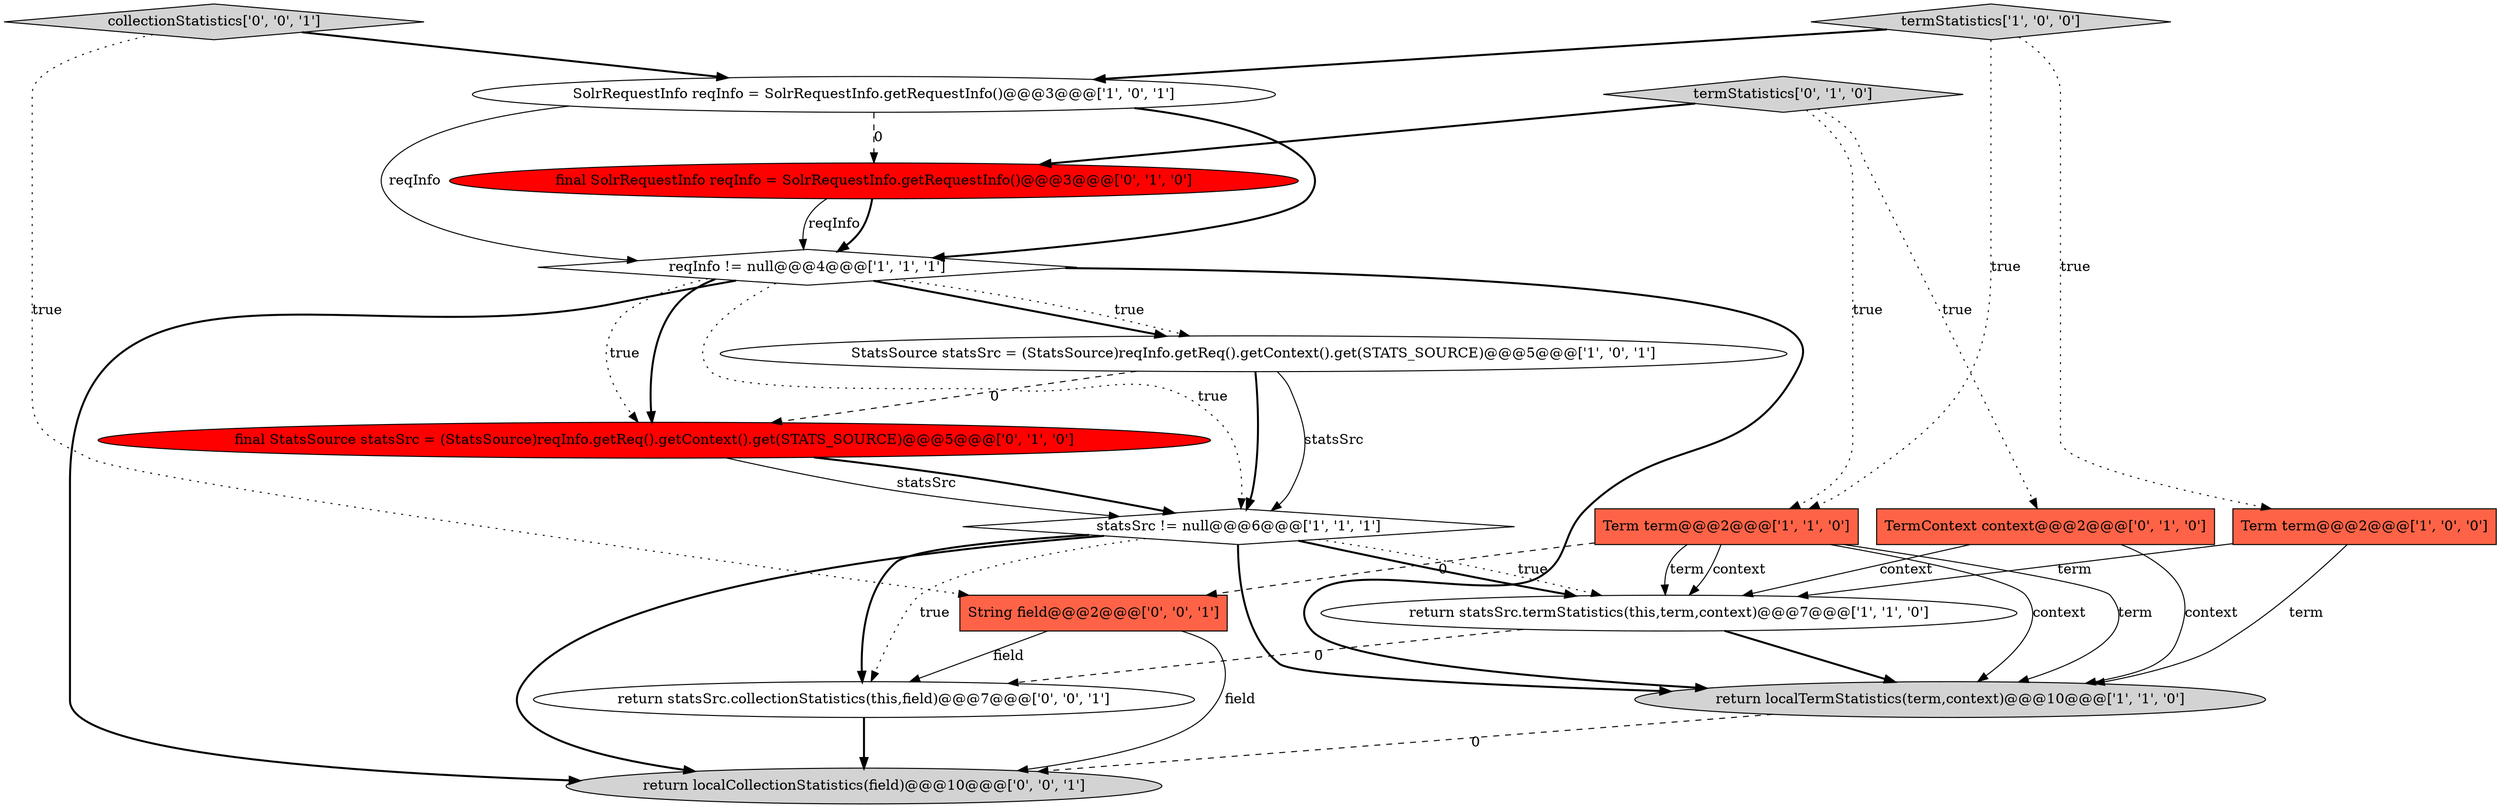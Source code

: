 digraph {
3 [style = filled, label = "return statsSrc.termStatistics(this,term,context)@@@7@@@['1', '1', '0']", fillcolor = white, shape = ellipse image = "AAA0AAABBB1BBB"];
12 [style = filled, label = "termStatistics['0', '1', '0']", fillcolor = lightgray, shape = diamond image = "AAA0AAABBB2BBB"];
15 [style = filled, label = "collectionStatistics['0', '0', '1']", fillcolor = lightgray, shape = diamond image = "AAA0AAABBB3BBB"];
7 [style = filled, label = "return localTermStatistics(term,context)@@@10@@@['1', '1', '0']", fillcolor = lightgray, shape = ellipse image = "AAA0AAABBB1BBB"];
11 [style = filled, label = "final StatsSource statsSrc = (StatsSource)reqInfo.getReq().getContext().get(STATS_SOURCE)@@@5@@@['0', '1', '0']", fillcolor = red, shape = ellipse image = "AAA1AAABBB2BBB"];
13 [style = filled, label = "return localCollectionStatistics(field)@@@10@@@['0', '0', '1']", fillcolor = lightgray, shape = ellipse image = "AAA0AAABBB3BBB"];
14 [style = filled, label = "return statsSrc.collectionStatistics(this,field)@@@7@@@['0', '0', '1']", fillcolor = white, shape = ellipse image = "AAA0AAABBB3BBB"];
1 [style = filled, label = "SolrRequestInfo reqInfo = SolrRequestInfo.getRequestInfo()@@@3@@@['1', '0', '1']", fillcolor = white, shape = ellipse image = "AAA0AAABBB1BBB"];
2 [style = filled, label = "reqInfo != null@@@4@@@['1', '1', '1']", fillcolor = white, shape = diamond image = "AAA0AAABBB1BBB"];
9 [style = filled, label = "TermContext context@@@2@@@['0', '1', '0']", fillcolor = tomato, shape = box image = "AAA0AAABBB2BBB"];
10 [style = filled, label = "final SolrRequestInfo reqInfo = SolrRequestInfo.getRequestInfo()@@@3@@@['0', '1', '0']", fillcolor = red, shape = ellipse image = "AAA1AAABBB2BBB"];
16 [style = filled, label = "String field@@@2@@@['0', '0', '1']", fillcolor = tomato, shape = box image = "AAA0AAABBB3BBB"];
8 [style = filled, label = "termStatistics['1', '0', '0']", fillcolor = lightgray, shape = diamond image = "AAA0AAABBB1BBB"];
4 [style = filled, label = "StatsSource statsSrc = (StatsSource)reqInfo.getReq().getContext().get(STATS_SOURCE)@@@5@@@['1', '0', '1']", fillcolor = white, shape = ellipse image = "AAA0AAABBB1BBB"];
0 [style = filled, label = "statsSrc != null@@@6@@@['1', '1', '1']", fillcolor = white, shape = diamond image = "AAA0AAABBB1BBB"];
5 [style = filled, label = "Term term@@@2@@@['1', '0', '0']", fillcolor = tomato, shape = box image = "AAA0AAABBB1BBB"];
6 [style = filled, label = "Term term@@@2@@@['1', '1', '0']", fillcolor = tomato, shape = box image = "AAA0AAABBB1BBB"];
0->3 [style = bold, label=""];
1->2 [style = solid, label="reqInfo"];
2->0 [style = dotted, label="true"];
0->13 [style = bold, label=""];
6->3 [style = solid, label="term"];
4->0 [style = solid, label="statsSrc"];
1->10 [style = dashed, label="0"];
15->16 [style = dotted, label="true"];
2->4 [style = bold, label=""];
16->13 [style = solid, label="field"];
4->0 [style = bold, label=""];
0->7 [style = bold, label=""];
2->13 [style = bold, label=""];
2->11 [style = dotted, label="true"];
16->14 [style = solid, label="field"];
8->1 [style = bold, label=""];
0->14 [style = bold, label=""];
9->7 [style = solid, label="context"];
11->0 [style = bold, label=""];
12->10 [style = bold, label=""];
10->2 [style = solid, label="reqInfo"];
8->6 [style = dotted, label="true"];
6->16 [style = dashed, label="0"];
6->3 [style = solid, label="context"];
3->7 [style = bold, label=""];
15->1 [style = bold, label=""];
8->5 [style = dotted, label="true"];
12->6 [style = dotted, label="true"];
5->7 [style = solid, label="term"];
2->4 [style = dotted, label="true"];
6->7 [style = solid, label="term"];
7->13 [style = dashed, label="0"];
6->7 [style = solid, label="context"];
0->14 [style = dotted, label="true"];
10->2 [style = bold, label=""];
9->3 [style = solid, label="context"];
1->2 [style = bold, label=""];
0->3 [style = dotted, label="true"];
2->7 [style = bold, label=""];
14->13 [style = bold, label=""];
4->11 [style = dashed, label="0"];
3->14 [style = dashed, label="0"];
2->11 [style = bold, label=""];
11->0 [style = solid, label="statsSrc"];
12->9 [style = dotted, label="true"];
5->3 [style = solid, label="term"];
}

